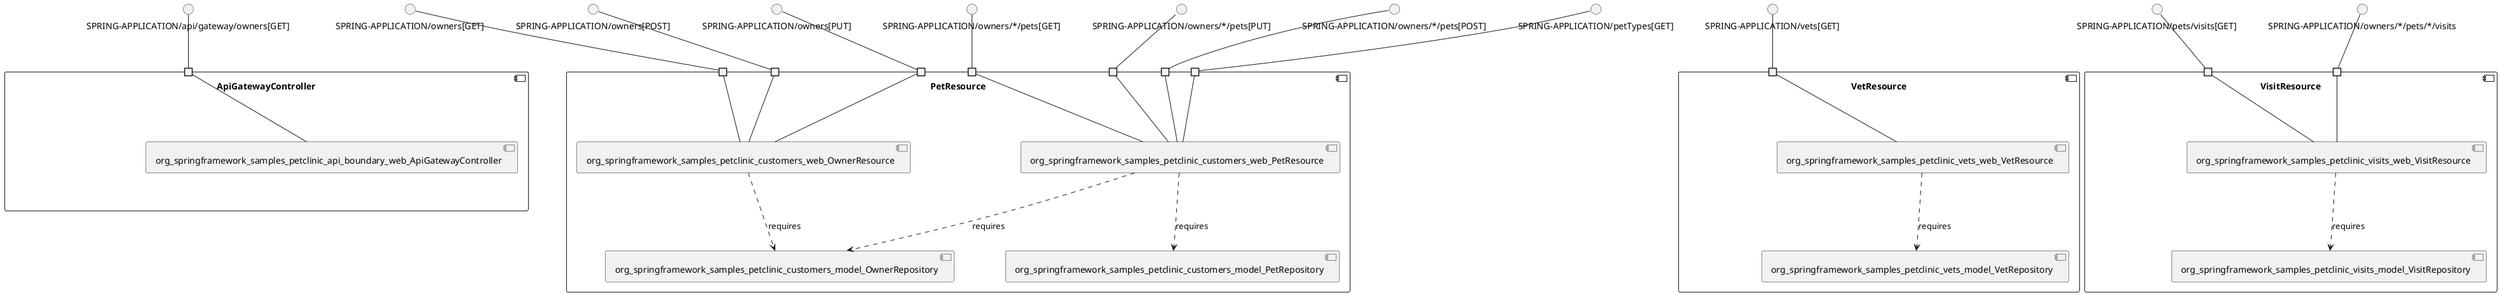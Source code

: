 @startuml
skinparam fixCircleLabelOverlapping true
skinparam componentStyle uml2
component "ApiGatewayController\n\n\n\n\n\n" {
[org_springframework_samples_petclinic_api_boundary_web_ApiGatewayController]
portin " " as ApiGatewayController_requires_SPRING_APPLICATION_api_gateway_owners_GET_
"ApiGatewayController_requires_SPRING_APPLICATION_api_gateway_owners_GET_"--[org_springframework_samples_petclinic_api_boundary_web_ApiGatewayController]
}
interface "SPRING-APPLICATION/api/gateway/owners[GET]" as interface.SPRING_APPLICATION_api_gateway_owners_GET_
interface.SPRING_APPLICATION_api_gateway_owners_GET_--"ApiGatewayController_requires_SPRING_APPLICATION_api_gateway_owners_GET_"
component "PetResource\n\n\n\n\n\n" {
[org_springframework_samples_petclinic_customers_model_PetRepository]
[org_springframework_samples_petclinic_customers_web_OwnerResource]
[org_springframework_samples_petclinic_customers_model_OwnerRepository]
[org_springframework_samples_petclinic_customers_web_PetResource]
portin " " as PetResource_requires_SPRING_APPLICATION_owners_pets_GET_
portin " " as PetResource_requires_SPRING_APPLICATION_owners_POST_
portin " " as PetResource_requires_SPRING_APPLICATION_owners_GET_
portin " " as PetResource_requires_SPRING_APPLICATION_petTypes_GET_
portin " " as PetResource_requires_SPRING_APPLICATION_owners_PUT_
portin " " as PetResource_requires_SPRING_APPLICATION_owners_pets_POST_
portin " " as PetResource_requires_SPRING_APPLICATION_owners_pets_PUT_
[org_springframework_samples_petclinic_customers_web_PetResource]..>[org_springframework_samples_petclinic_customers_model_OwnerRepository] : requires
[org_springframework_samples_petclinic_customers_web_OwnerResource]..>[org_springframework_samples_petclinic_customers_model_OwnerRepository] : requires
[org_springframework_samples_petclinic_customers_web_PetResource]..>[org_springframework_samples_petclinic_customers_model_PetRepository] : requires
"PetResource_requires_SPRING_APPLICATION_owners_pets_PUT_"--[org_springframework_samples_petclinic_customers_web_PetResource]
"PetResource_requires_SPRING_APPLICATION_owners_PUT_"--[org_springframework_samples_petclinic_customers_web_OwnerResource]
"PetResource_requires_SPRING_APPLICATION_owners_GET_"--[org_springframework_samples_petclinic_customers_web_OwnerResource]
"PetResource_requires_SPRING_APPLICATION_owners_pets_POST_"--[org_springframework_samples_petclinic_customers_web_PetResource]
"PetResource_requires_SPRING_APPLICATION_owners_pets_GET_"--[org_springframework_samples_petclinic_customers_web_PetResource]
"PetResource_requires_SPRING_APPLICATION_petTypes_GET_"--[org_springframework_samples_petclinic_customers_web_PetResource]
"PetResource_requires_SPRING_APPLICATION_owners_POST_"--[org_springframework_samples_petclinic_customers_web_OwnerResource]
}
interface "SPRING-APPLICATION/owners[GET]" as interface.SPRING_APPLICATION_owners_GET_
interface.SPRING_APPLICATION_owners_GET_--"PetResource_requires_SPRING_APPLICATION_owners_GET_"
interface "SPRING-APPLICATION/owners[POST]" as interface.SPRING_APPLICATION_owners_POST_
interface.SPRING_APPLICATION_owners_POST_--"PetResource_requires_SPRING_APPLICATION_owners_POST_"
interface "SPRING-APPLICATION/owners[PUT]" as interface.SPRING_APPLICATION_owners_PUT_
interface.SPRING_APPLICATION_owners_PUT_--"PetResource_requires_SPRING_APPLICATION_owners_PUT_"
interface "SPRING-APPLICATION/owners/*/pets[GET]" as interface.SPRING_APPLICATION_owners_pets_GET_
interface.SPRING_APPLICATION_owners_pets_GET_--"PetResource_requires_SPRING_APPLICATION_owners_pets_GET_"
interface "SPRING-APPLICATION/owners/*/pets[POST]" as interface.SPRING_APPLICATION_owners_pets_POST_
interface.SPRING_APPLICATION_owners_pets_POST_--"PetResource_requires_SPRING_APPLICATION_owners_pets_POST_"
interface "SPRING-APPLICATION/owners/*/pets[PUT]" as interface.SPRING_APPLICATION_owners_pets_PUT_
interface.SPRING_APPLICATION_owners_pets_PUT_--"PetResource_requires_SPRING_APPLICATION_owners_pets_PUT_"
interface "SPRING-APPLICATION/petTypes[GET]" as interface.SPRING_APPLICATION_petTypes_GET_
interface.SPRING_APPLICATION_petTypes_GET_--"PetResource_requires_SPRING_APPLICATION_petTypes_GET_"
component "VetResource\n\n\n\n\n\n" {
[org_springframework_samples_petclinic_vets_model_VetRepository]
[org_springframework_samples_petclinic_vets_web_VetResource]
portin " " as VetResource_requires_SPRING_APPLICATION_vets_GET_
[org_springframework_samples_petclinic_vets_web_VetResource]..>[org_springframework_samples_petclinic_vets_model_VetRepository] : requires
"VetResource_requires_SPRING_APPLICATION_vets_GET_"--[org_springframework_samples_petclinic_vets_web_VetResource]
}
interface "SPRING-APPLICATION/vets[GET]" as interface.SPRING_APPLICATION_vets_GET_
interface.SPRING_APPLICATION_vets_GET_--"VetResource_requires_SPRING_APPLICATION_vets_GET_"
component "VisitResource\n\n\n\n\n\n" {
[org_springframework_samples_petclinic_visits_model_VisitRepository]
[org_springframework_samples_petclinic_visits_web_VisitResource]
portin " " as VisitResource_requires_SPRING_APPLICATION_owners_pets_visits
portin " " as VisitResource_requires_SPRING_APPLICATION_pets_visits_GET_
[org_springframework_samples_petclinic_visits_web_VisitResource]..>[org_springframework_samples_petclinic_visits_model_VisitRepository] : requires
"VisitResource_requires_SPRING_APPLICATION_owners_pets_visits"--[org_springframework_samples_petclinic_visits_web_VisitResource]
"VisitResource_requires_SPRING_APPLICATION_pets_visits_GET_"--[org_springframework_samples_petclinic_visits_web_VisitResource]
}
interface "SPRING-APPLICATION/owners/*/pets/*/visits" as interface.SPRING_APPLICATION_owners_pets_visits
interface.SPRING_APPLICATION_owners_pets_visits--"VisitResource_requires_SPRING_APPLICATION_owners_pets_visits"
interface "SPRING-APPLICATION/pets/visits[GET]" as interface.SPRING_APPLICATION_pets_visits_GET_
interface.SPRING_APPLICATION_pets_visits_GET_--"VisitResource_requires_SPRING_APPLICATION_pets_visits_GET_"

@enduml
